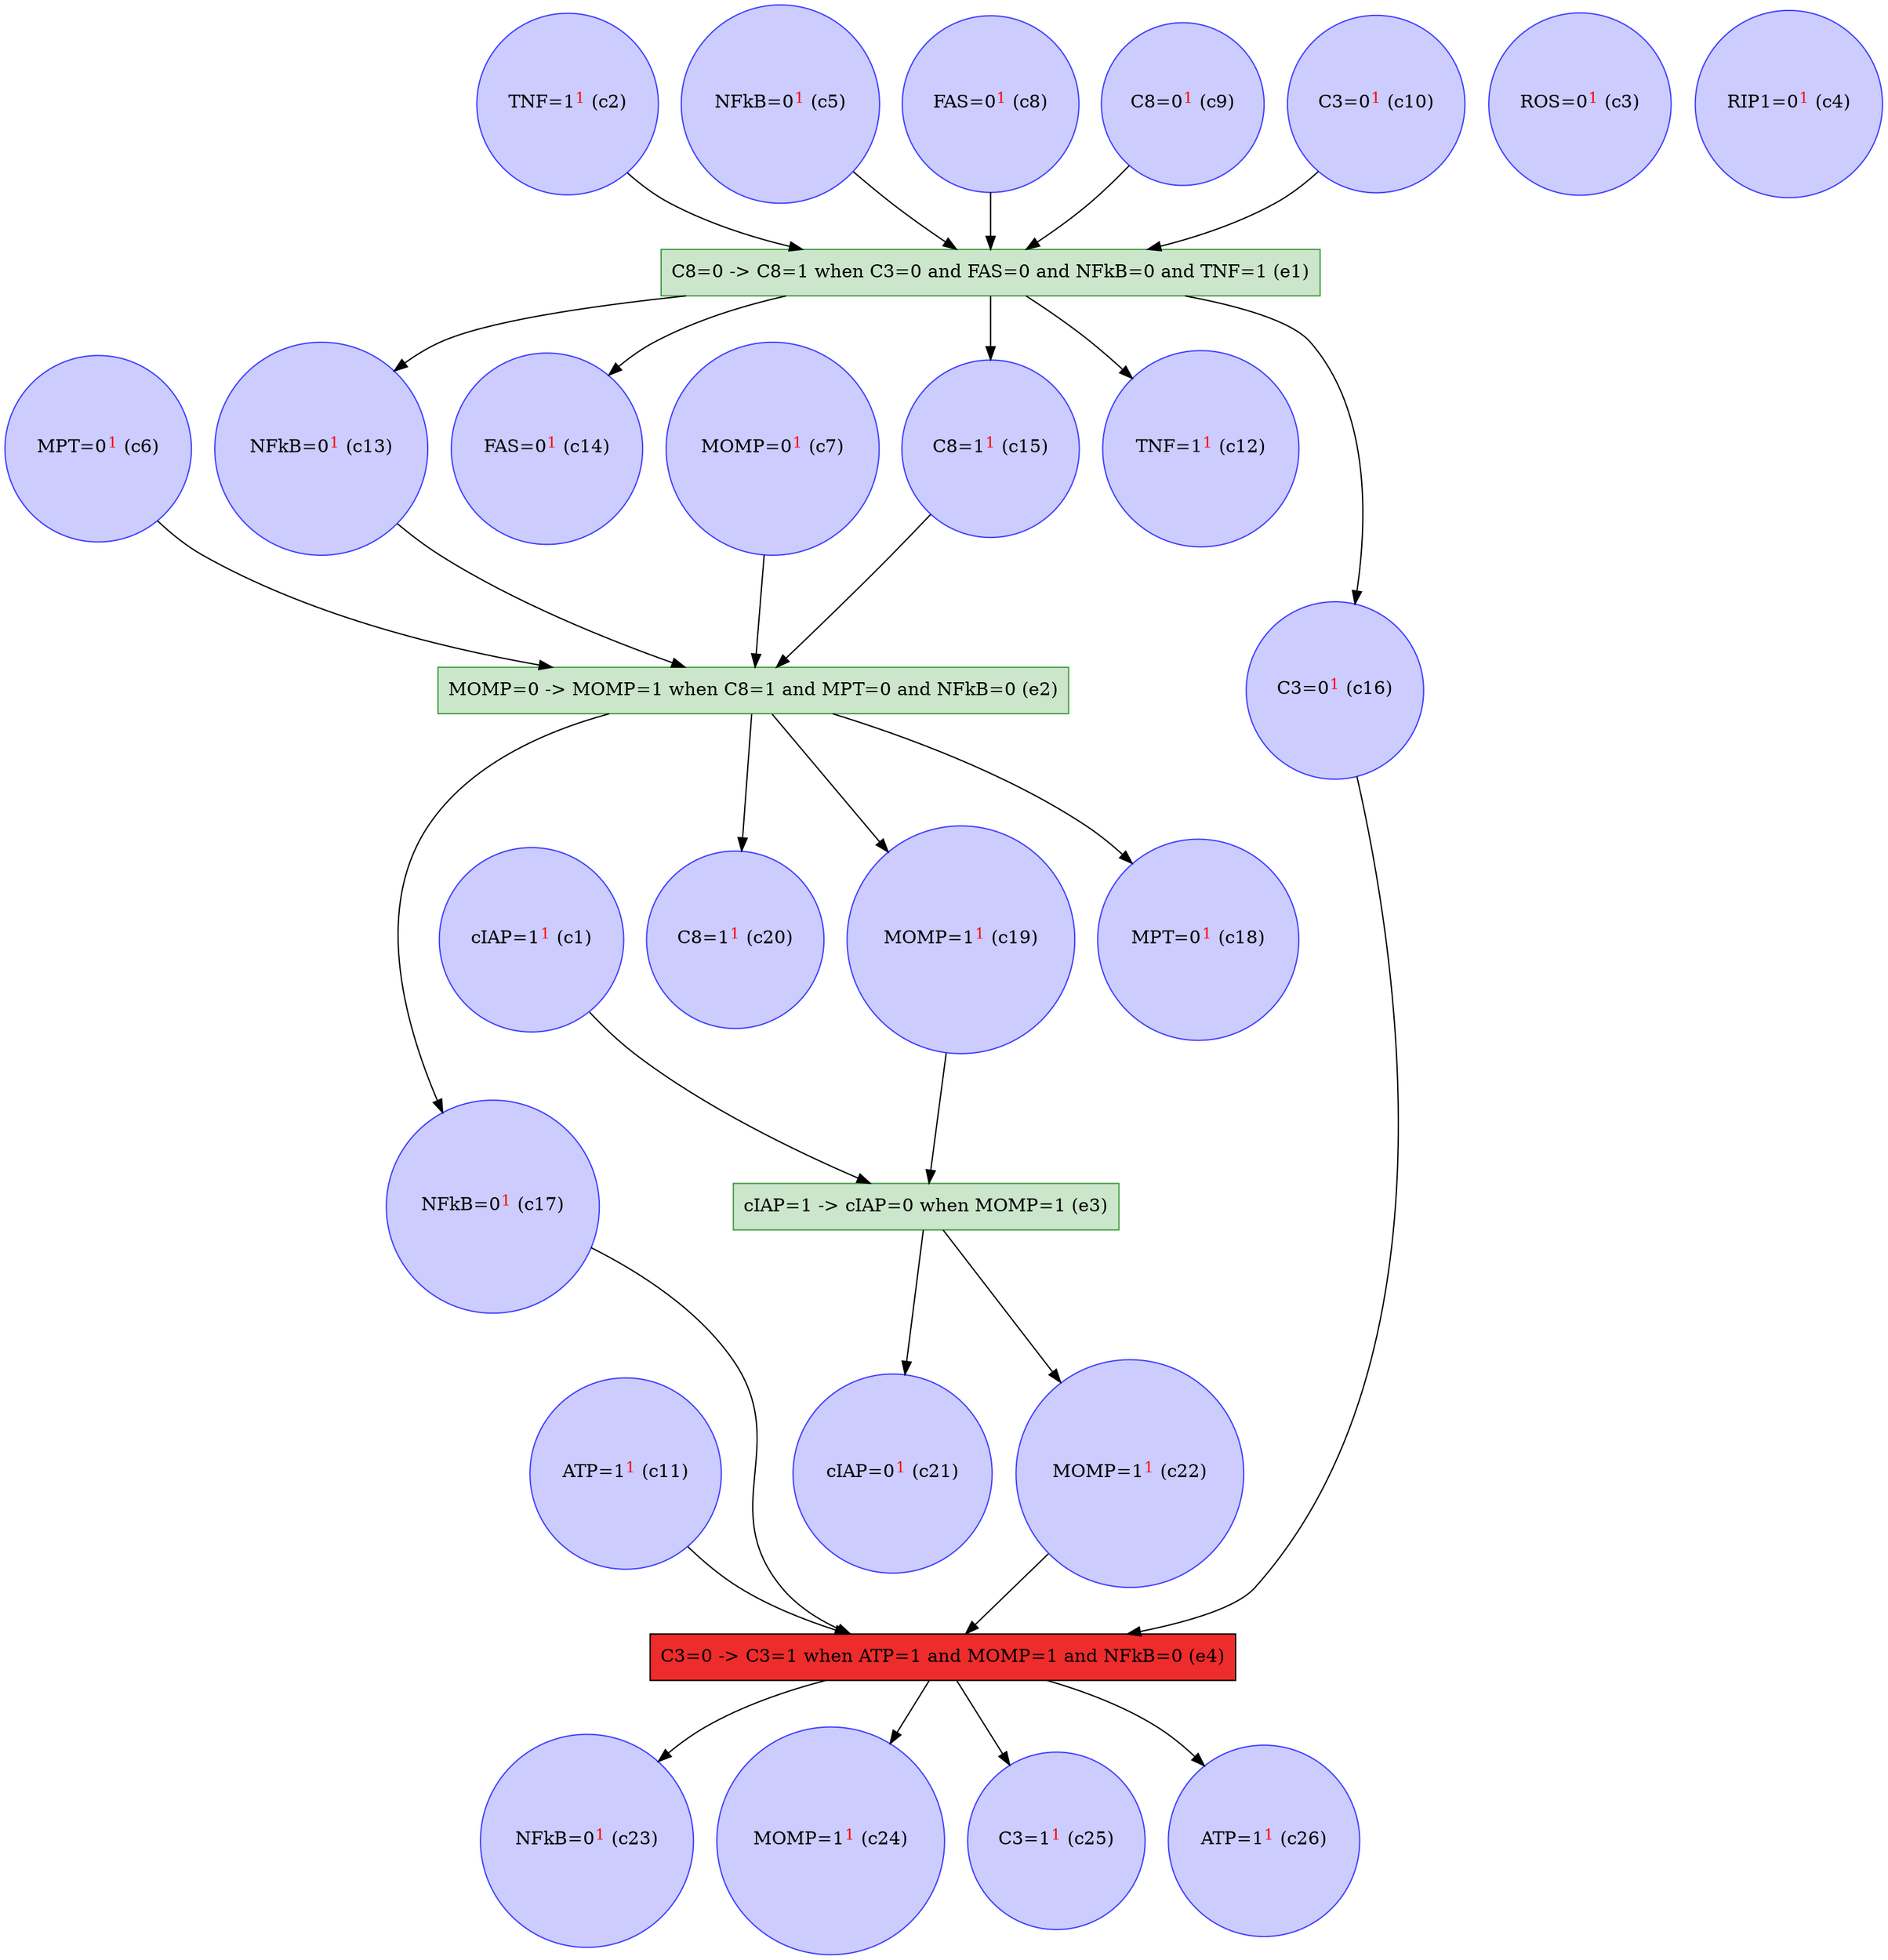 digraph test {
  c1 -> e3;
  c2 -> e1;
  c5 -> e1;
  c6 -> e2;
  c7 -> e2;
  c8 -> e1;
  c9 -> e1;
  c10 -> e1;
  c11 -> e4;
  e1 -> c12;
  e1 -> c13;
  c13 -> e2;
  e1 -> c14;
  e1 -> c15;
  c15 -> e2;
  e1 -> c16;
  c16 -> e4;
  e2 -> c17;
  c17 -> e4;
  e2 -> c18;
  e2 -> c19;
  c19 -> e3;
  e2 -> c20;
  e3 -> c21;
  e3 -> c22;
  c22 -> e4;
  e4 -> c23;
  e4 -> c24;
  e4 -> c25;
  e4 -> c26;
  c1 [color="#4040ff" fillcolor="#ccccff" label= <cIAP=1<FONT COLOR="red"><SUP>1</SUP></FONT>&nbsp;(c1)> shape=circle style=filled];
  c2 [color="#4040ff" fillcolor="#ccccff" label= <TNF=1<FONT COLOR="red"><SUP>1</SUP></FONT>&nbsp;(c2)> shape=circle style=filled];
  c3 [color="#4040ff" fillcolor="#ccccff" label= <ROS=0<FONT COLOR="red"><SUP>1</SUP></FONT>&nbsp;(c3)> shape=circle style=filled];
  c4 [color="#4040ff" fillcolor="#ccccff" label= <RIP1=0<FONT COLOR="red"><SUP>1</SUP></FONT>&nbsp;(c4)> shape=circle style=filled];
  c5 [color="#4040ff" fillcolor="#ccccff" label= <NFkB=0<FONT COLOR="red"><SUP>1</SUP></FONT>&nbsp;(c5)> shape=circle style=filled];
  c6 [color="#4040ff" fillcolor="#ccccff" label= <MPT=0<FONT COLOR="red"><SUP>1</SUP></FONT>&nbsp;(c6)> shape=circle style=filled];
  c7 [color="#4040ff" fillcolor="#ccccff" label= <MOMP=0<FONT COLOR="red"><SUP>1</SUP></FONT>&nbsp;(c7)> shape=circle style=filled];
  c8 [color="#4040ff" fillcolor="#ccccff" label= <FAS=0<FONT COLOR="red"><SUP>1</SUP></FONT>&nbsp;(c8)> shape=circle style=filled];
  c9 [color="#4040ff" fillcolor="#ccccff" label= <C8=0<FONT COLOR="red"><SUP>1</SUP></FONT>&nbsp;(c9)> shape=circle style=filled];
  c10 [color="#4040ff" fillcolor="#ccccff" label= <C3=0<FONT COLOR="red"><SUP>1</SUP></FONT>&nbsp;(c10)> shape=circle style=filled];
  c11 [color="#4040ff" fillcolor="#ccccff" label= <ATP=1<FONT COLOR="red"><SUP>1</SUP></FONT>&nbsp;(c11)> shape=circle style=filled];
  c12 [color="#4040ff" fillcolor="#ccccff" label= <TNF=1<FONT COLOR="red"><SUP>1</SUP></FONT>&nbsp;(c12)> shape=circle style=filled];
  c13 [color="#4040ff" fillcolor="#ccccff" label= <NFkB=0<FONT COLOR="red"><SUP>1</SUP></FONT>&nbsp;(c13)> shape=circle style=filled];
  c14 [color="#4040ff" fillcolor="#ccccff" label= <FAS=0<FONT COLOR="red"><SUP>1</SUP></FONT>&nbsp;(c14)> shape=circle style=filled];
  c15 [color="#4040ff" fillcolor="#ccccff" label= <C8=1<FONT COLOR="red"><SUP>1</SUP></FONT>&nbsp;(c15)> shape=circle style=filled];
  c16 [color="#4040ff" fillcolor="#ccccff" label= <C3=0<FONT COLOR="red"><SUP>1</SUP></FONT>&nbsp;(c16)> shape=circle style=filled];
  c17 [color="#4040ff" fillcolor="#ccccff" label= <NFkB=0<FONT COLOR="red"><SUP>1</SUP></FONT>&nbsp;(c17)> shape=circle style=filled];
  c18 [color="#4040ff" fillcolor="#ccccff" label= <MPT=0<FONT COLOR="red"><SUP>1</SUP></FONT>&nbsp;(c18)> shape=circle style=filled];
  c19 [color="#4040ff" fillcolor="#ccccff" label= <MOMP=1<FONT COLOR="red"><SUP>1</SUP></FONT>&nbsp;(c19)> shape=circle style=filled];
  c20 [color="#4040ff" fillcolor="#ccccff" label= <C8=1<FONT COLOR="red"><SUP>1</SUP></FONT>&nbsp;(c20)> shape=circle style=filled];
  c21 [color="#4040ff" fillcolor="#ccccff" label= <cIAP=0<FONT COLOR="red"><SUP>1</SUP></FONT>&nbsp;(c21)> shape=circle style=filled];
  c22 [color="#4040ff" fillcolor="#ccccff" label= <MOMP=1<FONT COLOR="red"><SUP>1</SUP></FONT>&nbsp;(c22)> shape=circle style=filled];
  c23 [color="#4040ff" fillcolor="#ccccff" label= <NFkB=0<FONT COLOR="red"><SUP>1</SUP></FONT>&nbsp;(c23)> shape=circle style=filled];
  c24 [color="#4040ff" fillcolor="#ccccff" label= <MOMP=1<FONT COLOR="red"><SUP>1</SUP></FONT>&nbsp;(c24)> shape=circle style=filled];
  c25 [color="#4040ff" fillcolor="#ccccff" label= <C3=1<FONT COLOR="red"><SUP>1</SUP></FONT>&nbsp;(c25)> shape=circle style=filled];
  c26 [color="#4040ff" fillcolor="#ccccff" label= <ATP=1<FONT COLOR="red"><SUP>1</SUP></FONT>&nbsp;(c26)> shape=circle style=filled];
  e1 [color="#409f40" fillcolor="#cce6cc" label="C8=0 -> C8=1 when C3=0 and FAS=0 and NFkB=0 and TNF=1 (e1)" shape=box style=filled];
  e2 [color="#409f40" fillcolor="#cce6cc" label="MOMP=0 -> MOMP=1 when C8=1 and MPT=0 and NFkB=0 (e2)" shape=box style=filled];
  e3 [color="#409f40" fillcolor="#cce6cc" label="cIAP=1 -> cIAP=0 when MOMP=1 (e3)" shape=box style=filled];
  e4 [color=black fillcolor=firebrick2 label="C3=0 -> C3=1 when ATP=1 and MOMP=1 and NFkB=0 (e4)" shape=box style=filled];
}
